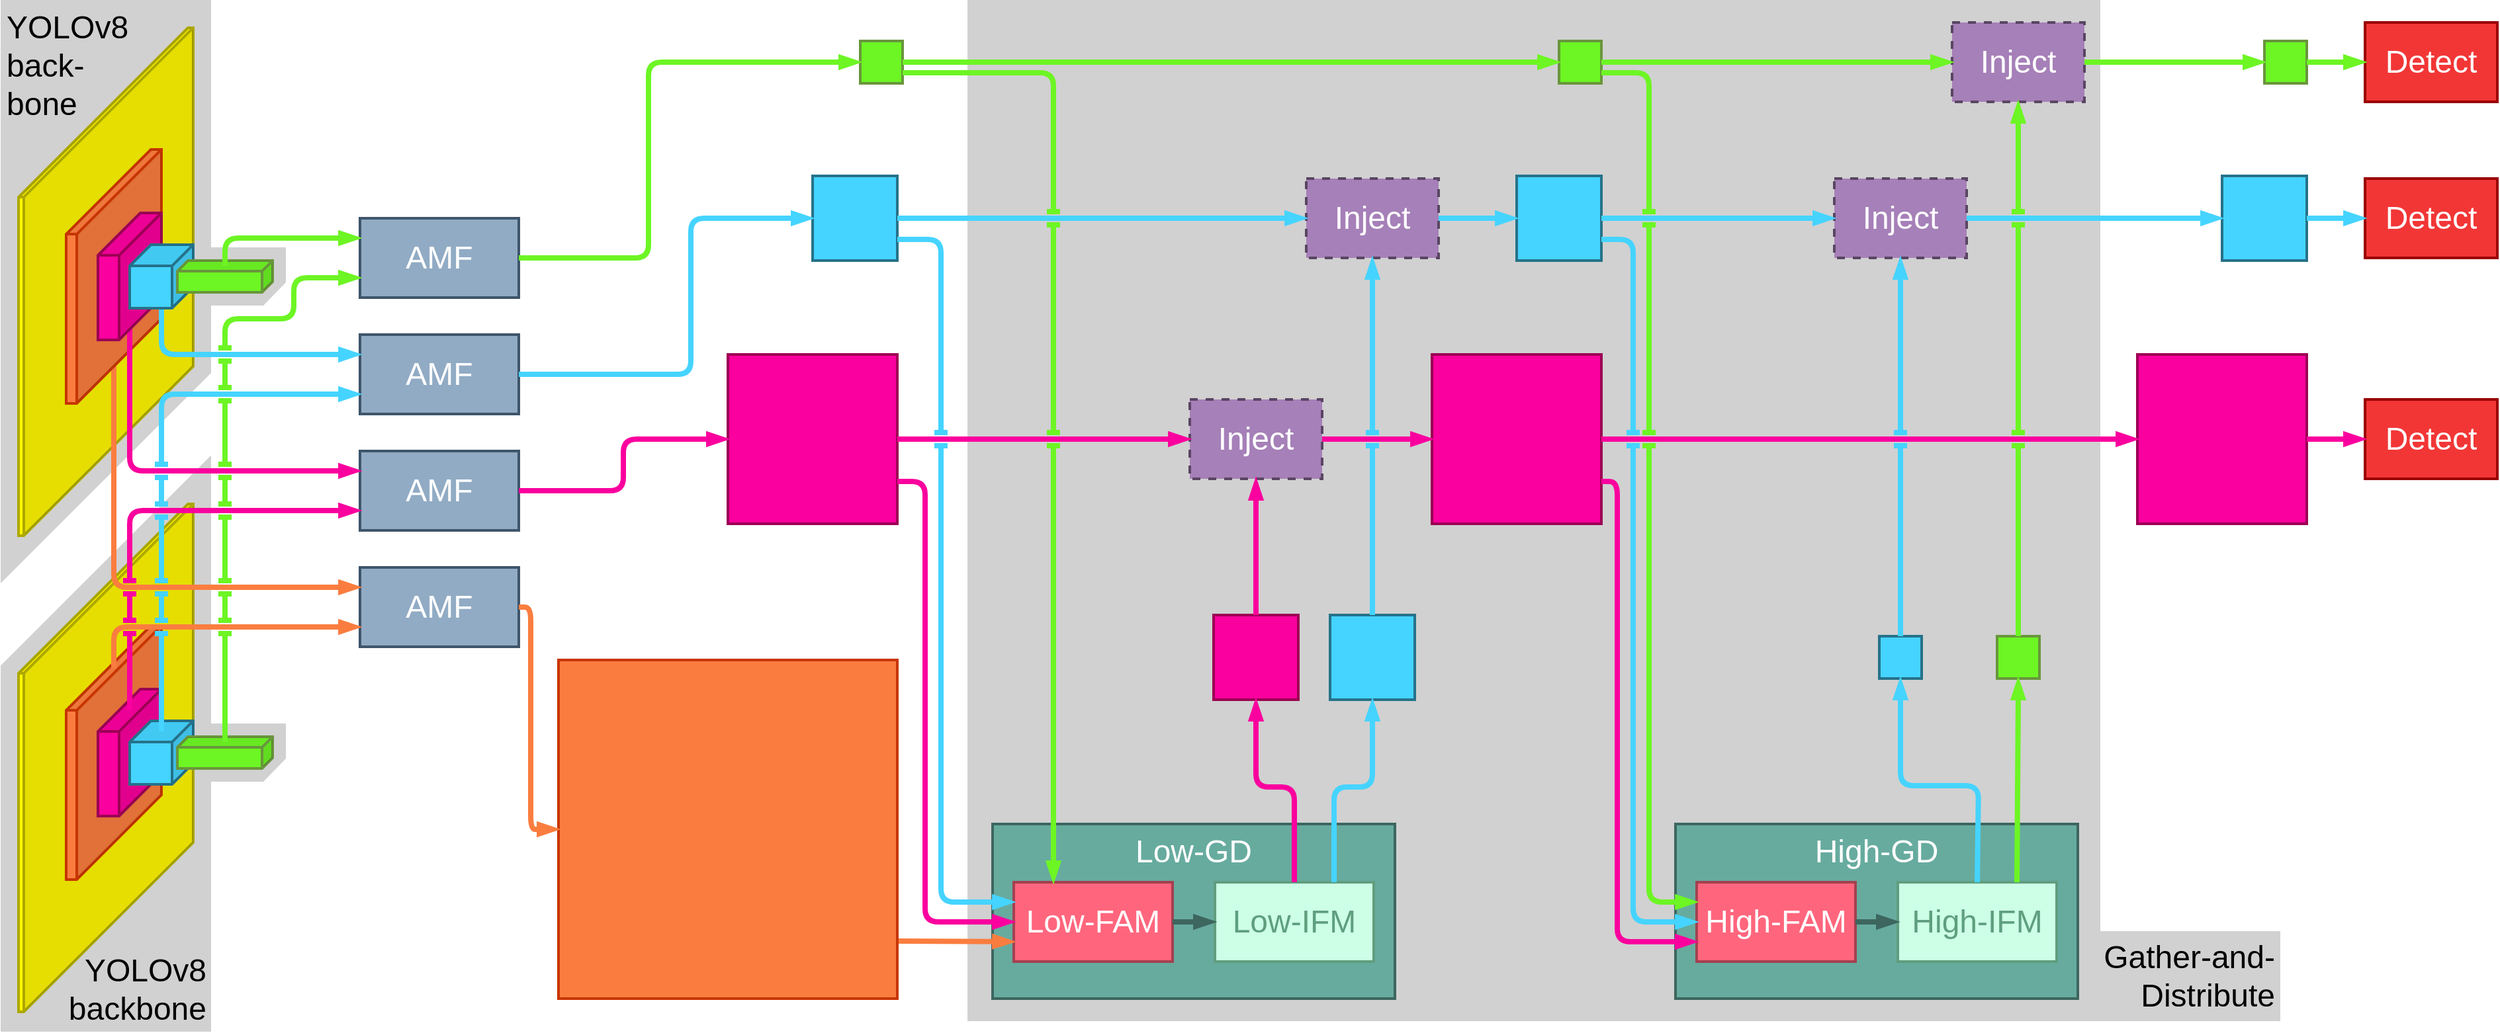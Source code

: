 <mxfile version="24.7.5">
  <diagram name="Page-1" id="CEeZLKcjacY4UeVO37km">
    <mxGraphModel dx="3457" dy="2624" grid="1" gridSize="4" guides="1" tooltips="1" connect="1" arrows="1" fold="1" page="1" pageScale="1" pageWidth="850" pageHeight="1100" background="#FFFFFF" math="0" shadow="0">
      <root>
        <mxCell id="0" />
        <mxCell id="1" parent="0" />
        <mxCell id="OVB7wyxHGMIr1VlEpOxG-22" value="Gather-and-Distribute" style="rounded=0;whiteSpace=wrap;html=1;hachureGap=4;fontFamily=Helvetica;strokeColor=none;fillColor=#D1D1D1;fontColor=#000000;fontSize=24;verticalAlign=middle;align=right;spacing=4;" vertex="1" parent="1">
          <mxGeometry x="1116" y="152" width="140" height="68" as="geometry" />
        </mxCell>
        <mxCell id="OVB7wyxHGMIr1VlEpOxG-21" value="" style="rounded=0;whiteSpace=wrap;html=1;hachureGap=4;fontFamily=Helvetica;strokeColor=none;fillColor=#D1D1D1;fontColor=#000000;fontSize=24;verticalAlign=bottom;align=right;" vertex="1" parent="1">
          <mxGeometry x="264" y="-552" width="856" height="772" as="geometry" />
        </mxCell>
        <mxCell id="OVB7wyxHGMIr1VlEpOxG-20" value="YOLOv8&lt;div&gt;back-&lt;/div&gt;&lt;div&gt;&lt;span style=&quot;background-color: initial;&quot;&gt;bone&lt;/span&gt;&lt;/div&gt;" style="shape=manualInput;whiteSpace=wrap;html=1;hachureGap=4;fontFamily=Helvetica;size=159;align=left;verticalAlign=top;fontSize=24;rounded=0;direction=west;strokeColor=none;spacing=4;spacingTop=-2;fillColor=#D1D1D1;fontColor=#000000;" vertex="1" parent="1">
          <mxGeometry x="-466.5" y="-552" width="159" height="441" as="geometry" />
        </mxCell>
        <mxCell id="OVB7wyxHGMIr1VlEpOxG-16" value="" style="shape=manualInput;whiteSpace=wrap;html=1;hachureGap=4;fontFamily=Architects Daughter;fontSource=https%3A%2F%2Ffonts.googleapis.com%2Fcss%3Ffamily%3DArchitects%2BDaughter;fillColor=#D1D1D1;strokeColor=none;direction=south;flipV=1;size=17;fontColor=#000000;" vertex="1" parent="1">
          <mxGeometry x="-312" y="21.5" width="61" height="17.5" as="geometry" />
        </mxCell>
        <mxCell id="OVB7wyxHGMIr1VlEpOxG-17" value="" style="rounded=0;whiteSpace=wrap;html=1;hachureGap=4;fontFamily=Architects Daughter;fontSource=https%3A%2F%2Ffonts.googleapis.com%2Fcss%3Ffamily%3DArchitects%2BDaughter;strokeColor=none;align=left;verticalAlign=top;fillColor=#D1D1D1;fontColor=#000000;" vertex="1" parent="1">
          <mxGeometry x="-312" y="-5" width="61" height="26.5" as="geometry" />
        </mxCell>
        <mxCell id="OVB7wyxHGMIr1VlEpOxG-18" value="YOLOv8&lt;div&gt;back&lt;span style=&quot;background-color: initial;&quot;&gt;bone&lt;/span&gt;&lt;/div&gt;" style="shape=manualInput;whiteSpace=wrap;html=1;hachureGap=4;fontFamily=Helvetica;size=159;align=right;verticalAlign=bottom;fontSize=24;rounded=0;direction=east;strokeColor=none;spacing=4;spacingBottom=-2;fillColor=#D1D1D1;fontColor=#000000;" vertex="1" parent="1">
          <mxGeometry x="-466.5" y="-207.75" width="159" height="435.75" as="geometry" />
        </mxCell>
        <mxCell id="OVB7wyxHGMIr1VlEpOxG-15" value="" style="shape=manualInput;whiteSpace=wrap;html=1;hachureGap=4;fontFamily=Architects Daughter;fontSource=https%3A%2F%2Ffonts.googleapis.com%2Fcss%3Ffamily%3DArchitects%2BDaughter;fillColor=#D1D1D1;strokeColor=none;direction=south;flipV=1;size=17;fontColor=#000000;" vertex="1" parent="1">
          <mxGeometry x="-311" y="-338.5" width="60" height="17.5" as="geometry" />
        </mxCell>
        <mxCell id="OVB7wyxHGMIr1VlEpOxG-13" value="" style="rounded=0;whiteSpace=wrap;html=1;hachureGap=4;fontFamily=Architects Daughter;fontSource=https%3A%2F%2Ffonts.googleapis.com%2Fcss%3Ffamily%3DArchitects%2BDaughter;strokeColor=none;align=left;verticalAlign=top;fillColor=#D1D1D1;fontColor=#000000;" vertex="1" parent="1">
          <mxGeometry x="-311" y="-365" width="60" height="26.5" as="geometry" />
        </mxCell>
        <mxCell id="pM8Eaurab6oWhcfFiJKy-30" value="AMF" style="rounded=0;whiteSpace=wrap;html=1;fillColor=#91ABC4;fontColor=#ffffff;strokeColor=#3E556B;strokeWidth=2;fontSize=24;align=center;verticalAlign=middle;fontFamily=Helvetica;" parent="1" vertex="1">
          <mxGeometry x="-195" y="-123" width="120" height="60" as="geometry" />
        </mxCell>
        <mxCell id="pM8Eaurab6oWhcfFiJKy-36" value="AMF" style="rounded=0;whiteSpace=wrap;html=1;fillColor=#91ABC4;fontColor=#ffffff;strokeColor=#3E556B;strokeWidth=2;fontSize=24;" parent="1" vertex="1">
          <mxGeometry x="-195" y="-211" width="120" height="60" as="geometry" />
        </mxCell>
        <mxCell id="7vx7D0WDujeL3dgGB3tV-46" value="AMF" style="rounded=0;whiteSpace=wrap;html=1;fillColor=#91ABC4;fontColor=#ffffff;strokeColor=#3E556B;strokeWidth=2;fontSize=24;align=center;verticalAlign=middle;fontFamily=Helvetica;" parent="1" vertex="1">
          <mxGeometry x="-195" y="-299" width="120" height="60" as="geometry" />
        </mxCell>
        <mxCell id="7vx7D0WDujeL3dgGB3tV-48" value="AMF" style="rounded=0;whiteSpace=wrap;html=1;fillColor=#91ABC4;fontColor=#ffffff;strokeColor=#3E556B;strokeWidth=2;fontSize=24;align=center;verticalAlign=middle;fontFamily=Helvetica;" parent="1" vertex="1">
          <mxGeometry x="-195" y="-387" width="120" height="60" as="geometry" />
        </mxCell>
        <mxCell id="pM8Eaurab6oWhcfFiJKy-25" value="" style="shape=cube;whiteSpace=wrap;html=1;boundedLbl=1;backgroundOutline=1;darkOpacity=0.05;darkOpacity2=0.1;flipH=1;size=128;fillColor=#FFF700;fontColor=#000000;strokeColor=#ADA800;fontSize=24;strokeWidth=2;align=center;verticalAlign=middle;fontFamily=Helvetica;rounded=0;" parent="1" vertex="1">
          <mxGeometry x="-453" y="-171" width="132" height="384" as="geometry" />
        </mxCell>
        <mxCell id="7vx7D0WDujeL3dgGB3tV-68" value="" style="shape=cube;whiteSpace=wrap;html=1;boundedLbl=1;backgroundOutline=1;darkOpacity=0.05;darkOpacity2=0.1;flipH=1;size=128;fillColor=#FFF700;fontColor=#000000;strokeColor=#ADA800;fontSize=24;strokeWidth=2;align=center;verticalAlign=middle;fontFamily=Helvetica;rounded=0;" parent="1" vertex="1">
          <mxGeometry x="-453" y="-531" width="132" height="384" as="geometry" />
        </mxCell>
        <mxCell id="pM8Eaurab6oWhcfFiJKy-26" value="" style="shape=cube;whiteSpace=wrap;html=1;boundedLbl=1;backgroundOutline=1;darkOpacity=0.05;darkOpacity2=0.1;flipH=1;size=64;fillColor=#FA7D3F;fontColor=#000000;strokeColor=#C73500;strokeWidth=2;fontSize=24;points=[[0,0,0,0,0],[0,0,0,0,64],[0,0,0,0,128],[0,0,0,4,0],[0,0,0,8,0],[0,0,0,32,160],[0,0,0,36,32],[0,0,0,36,160],[0,0,0,40,32],[0,0,0,64,192],[0,0,0,68,192],[0,0,0,72,64],[0,0,0,72,128],[1,1,0,0,0]];align=center;verticalAlign=middle;fontFamily=Helvetica;" parent="1" vertex="1">
          <mxGeometry x="-417" y="-79" width="72" height="192" as="geometry" />
        </mxCell>
        <mxCell id="7vx7D0WDujeL3dgGB3tV-78" style="edgeStyle=orthogonalEdgeStyle;rounded=1;orthogonalLoop=1;jettySize=auto;html=1;exitX=0;exitY=0;exitDx=36;exitDy=160;exitPerimeter=0;entryX=0;entryY=0.25;entryDx=0;entryDy=0;fillColor=#FA7D3F;strokeColor=#FA7D3F;strokeWidth=4;jumpStyle=line;fontSize=24;align=center;verticalAlign=middle;fontFamily=Helvetica;fontColor=#000000;endArrow=blockThin;endFill=1;curved=0;jumpSize=4;" parent="1" source="7vx7D0WDujeL3dgGB3tV-69" target="pM8Eaurab6oWhcfFiJKy-30" edge="1">
          <mxGeometry relative="1" as="geometry">
            <Array as="points">
              <mxPoint x="-381" y="-108" />
            </Array>
          </mxGeometry>
        </mxCell>
        <mxCell id="7vx7D0WDujeL3dgGB3tV-69" value="" style="shape=cube;whiteSpace=wrap;html=1;boundedLbl=1;backgroundOutline=1;darkOpacity=0.05;darkOpacity2=0.1;flipH=1;size=64;fillColor=#FA7D3F;fontColor=#000000;strokeColor=#C73500;strokeWidth=2;fontSize=24;points=[[0,0,0,0,0],[0,0,0,0,64],[0,0,0,0,128],[0,0,0,4,0],[0,0,0,8,0],[0,0,0,32,160],[0,0,0,36,32],[0,0,0,36,160],[0,0,0,40,32],[0,0,0,64,192],[0,0,0,68,192],[0,0,0,72,64],[0,0,0,72,128],[1,1,0,0,0]];align=center;verticalAlign=middle;fontFamily=Helvetica;" parent="1" vertex="1">
          <mxGeometry x="-417" y="-439" width="72" height="192" as="geometry" />
        </mxCell>
        <mxCell id="pM8Eaurab6oWhcfFiJKy-27" value="" style="shape=cube;whiteSpace=wrap;html=1;boundedLbl=1;backgroundOutline=1;darkOpacity=0.05;darkOpacity2=0.1;flipH=1;size=32;fillColor=#FA009E;fontColor=#ffffff;strokeColor=#9C0053;strokeWidth=2;fontSize=24;points=[[0,0,0,0,0],[0,0,0,0,32],[0,0,0,0,64],[0,0,0,8,0],[0,0,0,16,0],[0,0,0,16,80],[0,0,0,24,0],[0,0,0,24,80],[0,0,0,32,16],[0,0,0,32,96],[0,0,0,40,96],[0,0,0,48,32],[0,0,0,48,64],[1,1,0,0,0]];align=center;verticalAlign=middle;fontFamily=Helvetica;" parent="1" vertex="1">
          <mxGeometry x="-393" y="-31" width="48" height="96" as="geometry" />
        </mxCell>
        <mxCell id="7vx7D0WDujeL3dgGB3tV-77" style="edgeStyle=orthogonalEdgeStyle;rounded=1;orthogonalLoop=1;jettySize=auto;html=1;fillColor=#FFF700;strokeColor=#FA009E;strokeWidth=4;jumpStyle=line;fontSize=24;align=center;verticalAlign=middle;fontFamily=Helvetica;fontColor=#000000;endArrow=blockThin;endFill=1;entryX=0;entryY=0.25;entryDx=0;entryDy=0;curved=0;jumpSize=4;sourcePerimeterSpacing=0;" parent="1" target="pM8Eaurab6oWhcfFiJKy-36" edge="1">
          <mxGeometry relative="1" as="geometry">
            <Array as="points">
              <mxPoint x="-369" y="-196" />
            </Array>
            <mxPoint x="-226" y="-216" as="targetPoint" />
            <mxPoint x="-369" y="-311" as="sourcePoint" />
          </mxGeometry>
        </mxCell>
        <mxCell id="7vx7D0WDujeL3dgGB3tV-70" value="" style="shape=cube;whiteSpace=wrap;html=1;boundedLbl=1;backgroundOutline=1;darkOpacity=0.05;darkOpacity2=0.1;flipH=1;size=32;fillColor=#FA009E;fontColor=#ffffff;strokeColor=#9C0053;strokeWidth=2;fontSize=24;points=[[0,0,0,0,0],[0,0,0,0,32],[0,0,0,0,64],[0,0,0,8,0],[0,0,0,16,0],[0,0,0,16,80],[0,0,0,24,0],[0,0,0,24,80],[0,0,0,32,16],[0,0,0,32,96],[0,0,0,40,96],[0,0,0,48,32],[0,0,0,48,64],[1,1,0,0,0]];align=center;verticalAlign=middle;fontFamily=Helvetica;" parent="1" vertex="1">
          <mxGeometry x="-393" y="-391" width="48" height="96" as="geometry" />
        </mxCell>
        <mxCell id="pM8Eaurab6oWhcfFiJKy-28" value="" style="shape=cube;whiteSpace=wrap;html=1;boundedLbl=1;backgroundOutline=1;darkOpacity=0.05;darkOpacity2=0.1;flipH=1;size=16;fillColor=#45D4FF;fontColor=#ffffff;strokeColor=#25728A;strokeWidth=2;fontSize=24;points=[[0,0,0,0,0],[0,0,0,0,16],[0,0,0,0,32],[0,0,0,8,40],[0,0,0,16,0],[0,0,0,16,48],[0,0,0,24,8],[0,0,0,24,40],[0,0,0,32,0],[0,0,0,32,48],[0,0,0,40,8],[0,0,0,48,16],[0,0,0,48,32],[1,1,0,0,0]];shadow=0;align=center;verticalAlign=middle;fontFamily=Helvetica;gradientColor=none;rounded=0;fillStyle=auto;" parent="1" vertex="1">
          <mxGeometry x="-369" y="-7" width="48" height="48" as="geometry" />
        </mxCell>
        <mxCell id="7vx7D0WDujeL3dgGB3tV-76" style="edgeStyle=orthogonalEdgeStyle;rounded=1;orthogonalLoop=1;jettySize=auto;html=1;exitX=0;exitY=0;exitDx=24;exitDy=40;exitPerimeter=0;entryX=0;entryY=0.25;entryDx=0;entryDy=0;strokeWidth=4;fillColor=#0050ef;strokeColor=#45D4FF;jumpStyle=line;fontSize=24;endArrow=blockThin;endFill=1;curved=0;jumpSize=4;" parent="1" source="7vx7D0WDujeL3dgGB3tV-71" target="7vx7D0WDujeL3dgGB3tV-46" edge="1">
          <mxGeometry relative="1" as="geometry">
            <Array as="points">
              <mxPoint x="-345" y="-284" />
            </Array>
          </mxGeometry>
        </mxCell>
        <mxCell id="7vx7D0WDujeL3dgGB3tV-71" value="" style="shape=cube;whiteSpace=wrap;html=1;boundedLbl=1;backgroundOutline=1;darkOpacity=0.05;darkOpacity2=0.1;flipH=1;size=16;fillColor=#45D4FF;fontColor=#ffffff;strokeColor=#25728A;strokeWidth=2;fontSize=24;points=[[0,0,0,0,0],[0,0,0,0,16],[0,0,0,0,32],[0,0,0,8,40],[0,0,0,16,0],[0,0,0,16,48],[0,0,0,24,8],[0,0,0,24,40],[0,0,0,32,0],[0,0,0,32,48],[0,0,0,40,8],[0,0,0,48,16],[0,0,0,48,32],[1,1,0,0,0]];shadow=0;align=center;verticalAlign=middle;fontFamily=Helvetica;gradientColor=none;rounded=0;fillStyle=auto;" parent="1" vertex="1">
          <mxGeometry x="-369" y="-367" width="48" height="48" as="geometry" />
        </mxCell>
        <mxCell id="pM8Eaurab6oWhcfFiJKy-29" value="" style="shape=cube;whiteSpace=wrap;html=1;boundedLbl=1;backgroundOutline=1;darkOpacity=0.05;darkOpacity2=0.1;flipH=1;size=8;fillColor=#6DF524;fontColor=#ffffff;strokeColor=#69963C;strokeWidth=2;gradientColor=none;shadow=0;fontSize=24;points=[[0,0,0,0,0],[0,0,0,0,8],[0,0,0,0,16],[0,0,0,4,20],[0,0,0,8,24],[0,0,0,32,0],[0,0,0,36,4],[0,0,0,36,20],[0,0,0,40,24],[0,0,0,64,0],[0,0,0,68,4],[0,0,0,72,8],[0,0,0,72,16],[1,1,0,0,0]];align=center;verticalAlign=middle;fontFamily=Helvetica;" parent="1" vertex="1">
          <mxGeometry x="-333" y="5" width="72" height="24" as="geometry" />
        </mxCell>
        <mxCell id="7vx7D0WDujeL3dgGB3tV-72" value="" style="shape=cube;whiteSpace=wrap;html=1;boundedLbl=1;backgroundOutline=1;darkOpacity=0.05;darkOpacity2=0.1;flipH=1;size=8;strokeWidth=2;shadow=0;fontSize=24;points=[[0,0,0,0,0],[0,0,0,0,8],[0,0,0,0,16],[0,0,0,4,20],[0,0,0,8,24],[0,0,0,32,0],[0,0,0,36,4],[0,0,0,36,20],[0,0,0,40,24],[0,0,0,64,0],[0,0,0,68,4],[0,0,0,72,8],[0,0,0,72,16],[1,1,0,0,0]];fillStyle=auto;fillColor=#6DF524;strokeColor=#69963C;fontColor=#ffffff;align=center;verticalAlign=middle;fontFamily=Helvetica;gradientColor=none;rounded=0;" parent="1" vertex="1">
          <mxGeometry x="-333" y="-355" width="72" height="24" as="geometry" />
        </mxCell>
        <mxCell id="7vx7D0WDujeL3dgGB3tV-75" style="edgeStyle=orthogonalEdgeStyle;rounded=1;orthogonalLoop=1;jettySize=auto;html=1;exitX=0;exitY=0;exitDx=36;exitDy=4;exitPerimeter=0;entryX=0;entryY=0.25;entryDx=0;entryDy=0;fillColor=#008a00;strokeColor=#6DF524;strokeWidth=4;jumpStyle=line;fontSize=24;endArrow=blockThin;endFill=1;curved=0;jumpSize=4;" parent="1" source="7vx7D0WDujeL3dgGB3tV-72" target="7vx7D0WDujeL3dgGB3tV-48" edge="1">
          <mxGeometry relative="1" as="geometry">
            <Array as="points">
              <mxPoint x="-297" y="-372" />
            </Array>
          </mxGeometry>
        </mxCell>
        <mxCell id="7vx7D0WDujeL3dgGB3tV-67" style="edgeStyle=orthogonalEdgeStyle;rounded=1;orthogonalLoop=1;jettySize=auto;html=1;exitX=0;exitY=0;exitDx=36;exitDy=32;exitPerimeter=0;entryX=0;entryY=0.75;entryDx=0;entryDy=0;fillColor=#FA7D3F;strokeColor=#FA7D3F;strokeWidth=4;jumpStyle=line;fontSize=24;align=center;verticalAlign=middle;fontFamily=Helvetica;fontColor=#000000;endArrow=blockThin;endFill=1;curved=0;jumpSize=4;" parent="1" source="pM8Eaurab6oWhcfFiJKy-26" target="pM8Eaurab6oWhcfFiJKy-30" edge="1">
          <mxGeometry relative="1" as="geometry">
            <Array as="points">
              <mxPoint x="-381" y="-78" />
            </Array>
          </mxGeometry>
        </mxCell>
        <mxCell id="7vx7D0WDujeL3dgGB3tV-59" style="edgeStyle=orthogonalEdgeStyle;rounded=1;orthogonalLoop=1;jettySize=auto;html=1;exitX=0;exitY=0;exitDx=24;exitDy=16;exitPerimeter=0;entryX=0;entryY=0.75;entryDx=0;entryDy=0;strokeWidth=4;fillColor=#FFF700;strokeColor=#FA009E;jumpStyle=line;fontSize=24;align=center;verticalAlign=middle;fontFamily=Helvetica;fontColor=#000000;endArrow=blockThin;endFill=1;curved=0;jumpSize=4;" parent="1" source="pM8Eaurab6oWhcfFiJKy-27" target="pM8Eaurab6oWhcfFiJKy-36" edge="1">
          <mxGeometry relative="1" as="geometry">
            <Array as="points">
              <mxPoint x="-369" y="-166" />
            </Array>
          </mxGeometry>
        </mxCell>
        <mxCell id="7vx7D0WDujeL3dgGB3tV-65" style="edgeStyle=orthogonalEdgeStyle;rounded=1;orthogonalLoop=1;jettySize=auto;html=1;exitX=0;exitY=0;exitDx=24;exitDy=8;exitPerimeter=0;entryX=0;entryY=0.75;entryDx=0;entryDy=0;fillColor=#0050ef;strokeColor=#45D4FF;strokeWidth=4;jumpStyle=line;fontSize=24;endArrow=blockThin;endFill=1;curved=0;jumpSize=4;" parent="1" source="pM8Eaurab6oWhcfFiJKy-28" target="7vx7D0WDujeL3dgGB3tV-46" edge="1">
          <mxGeometry relative="1" as="geometry">
            <Array as="points">
              <mxPoint x="-345" y="-254" />
            </Array>
          </mxGeometry>
        </mxCell>
        <mxCell id="7vx7D0WDujeL3dgGB3tV-66" style="edgeStyle=orthogonalEdgeStyle;rounded=1;orthogonalLoop=1;jettySize=auto;html=1;exitX=0;exitY=0;exitDx=36;exitDy=4;exitPerimeter=0;entryX=0;entryY=0.75;entryDx=0;entryDy=0;fillColor=#008a00;strokeColor=#6DF524;strokeWidth=4;jumpStyle=line;fontSize=24;jumpSize=4;endArrow=blockThin;endFill=1;curved=0;" parent="1" source="pM8Eaurab6oWhcfFiJKy-29" target="7vx7D0WDujeL3dgGB3tV-48" edge="1">
          <mxGeometry relative="1" as="geometry">
            <Array as="points">
              <mxPoint x="-297" y="-311" />
              <mxPoint x="-245" y="-311" />
              <mxPoint x="-245" y="-342" />
            </Array>
          </mxGeometry>
        </mxCell>
        <mxCell id="7vx7D0WDujeL3dgGB3tV-34" value="High-GD" style="rounded=0;whiteSpace=wrap;html=1;align=center;verticalAlign=top;fontSize=24;fillColor=#67AB9F;fontColor=#ffffff;strokeColor=#3D665F;strokeWidth=2;" parent="1" vertex="1">
          <mxGeometry x="799" y="71" width="304" height="132" as="geometry" />
        </mxCell>
        <mxCell id="7vx7D0WDujeL3dgGB3tV-12" value="Low-GD" style="rounded=0;whiteSpace=wrap;html=1;align=center;verticalAlign=top;fontSize=24;fillColor=#67AB9F;strokeColor=#3D665F;fontColor=#ffffff;strokeWidth=2;fontFamily=Helvetica;" parent="1" vertex="1">
          <mxGeometry x="283" y="71" width="304" height="132" as="geometry" />
        </mxCell>
        <mxCell id="pM8Eaurab6oWhcfFiJKy-39" value="" style="rounded=0;whiteSpace=wrap;html=1;fillColor=#6DF524;fontColor=#ffffff;strokeColor=#69963C;strokeWidth=2;gradientColor=none;shadow=0;fontSize=24;fillStyle=auto;align=center;verticalAlign=middle;fontFamily=Helvetica;" parent="1" vertex="1">
          <mxGeometry x="183" y="-521" width="32" height="32" as="geometry" />
        </mxCell>
        <mxCell id="pM8Eaurab6oWhcfFiJKy-41" value="" style="rounded=0;whiteSpace=wrap;html=1;fillColor=#FA009E;fontColor=#ffffff;strokeColor=#9C0053;strokeWidth=2;fontSize=24;align=center;verticalAlign=middle;fontFamily=Helvetica;" parent="1" vertex="1">
          <mxGeometry x="83" y="-284" width="128" height="128" as="geometry" />
        </mxCell>
        <mxCell id="pM8Eaurab6oWhcfFiJKy-42" value="" style="rounded=0;whiteSpace=wrap;html=1;fillColor=#FA7D3F;fontColor=#000000;strokeColor=#C73500;strokeWidth=2;fontSize=24;align=center;verticalAlign=middle;fontFamily=Helvetica;" parent="1" vertex="1">
          <mxGeometry x="-45" y="-53" width="256" height="256" as="geometry" />
        </mxCell>
        <mxCell id="pM8Eaurab6oWhcfFiJKy-43" value="Inject" style="rounded=0;whiteSpace=wrap;html=1;fillColor=#A680B8;fontColor=#ffffff;strokeColor=#5A4563;fontSize=24;glass=0;shadow=0;strokeWidth=2;dashed=1;align=center;verticalAlign=middle;fontFamily=Helvetica;" parent="1" vertex="1">
          <mxGeometry x="432" y="-250" width="100" height="60" as="geometry" />
        </mxCell>
        <mxCell id="pM8Eaurab6oWhcfFiJKy-44" value="Inject" style="rounded=0;whiteSpace=wrap;html=1;fillColor=#A680B8;fontColor=#ffffff;strokeColor=#5A4563;fontSize=24;glass=0;shadow=0;strokeWidth=2;dashed=1;align=center;verticalAlign=middle;fontFamily=Helvetica;" parent="1" vertex="1">
          <mxGeometry x="520" y="-417" width="100" height="60" as="geometry" />
        </mxCell>
        <mxCell id="7vx7D0WDujeL3dgGB3tV-1" value="" style="rounded=0;whiteSpace=wrap;html=1;fillColor=#6DF524;fontColor=#ffffff;strokeColor=#69963C;strokeWidth=2;gradientColor=none;shadow=0;fontSize=24;fillStyle=auto;align=center;verticalAlign=middle;fontFamily=Helvetica;" parent="1" vertex="1">
          <mxGeometry x="711" y="-521" width="32" height="32" as="geometry" />
        </mxCell>
        <mxCell id="7vx7D0WDujeL3dgGB3tV-2" value="" style="rounded=0;whiteSpace=wrap;html=1;fillColor=#45D4FF;fontColor=#ffffff;strokeColor=#25728A;strokeWidth=2;fontSize=24;shadow=0;align=center;verticalAlign=middle;fontFamily=Helvetica;gradientColor=none;fillStyle=auto;" parent="1" vertex="1">
          <mxGeometry x="679" y="-419" width="64" height="64" as="geometry" />
        </mxCell>
        <mxCell id="7vx7D0WDujeL3dgGB3tV-3" value="" style="rounded=0;whiteSpace=wrap;html=1;fillColor=#FA009E;fontColor=#ffffff;strokeColor=#9C0053;strokeWidth=2;fontSize=24;align=center;verticalAlign=middle;fontFamily=Helvetica;" parent="1" vertex="1">
          <mxGeometry x="615" y="-284" width="128" height="128" as="geometry" />
        </mxCell>
        <mxCell id="7vx7D0WDujeL3dgGB3tV-6" value="Inject" style="rounded=0;whiteSpace=wrap;html=1;fillColor=#A680B8;fontColor=#ffffff;strokeColor=#5A4563;fontSize=24;strokeWidth=2;dashed=1;" parent="1" vertex="1">
          <mxGeometry x="1008" y="-535" width="100" height="60" as="geometry" />
        </mxCell>
        <mxCell id="7vx7D0WDujeL3dgGB3tV-7" value="" style="rounded=0;whiteSpace=wrap;html=1;fillColor=#6DF524;fontColor=#ffffff;strokeColor=#69963C;strokeWidth=2;gradientColor=none;shadow=0;fontSize=24;fillStyle=auto;align=center;verticalAlign=middle;fontFamily=Helvetica;" parent="1" vertex="1">
          <mxGeometry x="1244" y="-521" width="32" height="32" as="geometry" />
        </mxCell>
        <mxCell id="7vx7D0WDujeL3dgGB3tV-8" value="" style="rounded=0;whiteSpace=wrap;html=1;fillColor=#45D4FF;fontColor=#ffffff;strokeColor=#25728A;strokeWidth=2;fontSize=24;shadow=0;align=center;verticalAlign=middle;fontFamily=Helvetica;gradientColor=none;fillStyle=auto;" parent="1" vertex="1">
          <mxGeometry x="1212" y="-419" width="64" height="64" as="geometry" />
        </mxCell>
        <mxCell id="7vx7D0WDujeL3dgGB3tV-9" value="" style="rounded=0;whiteSpace=wrap;html=1;fillColor=#FA009E;fontColor=#ffffff;strokeColor=#9C0053;strokeWidth=2;fontSize=24;align=center;verticalAlign=middle;fontFamily=Helvetica;" parent="1" vertex="1">
          <mxGeometry x="1148" y="-284" width="128" height="128" as="geometry" />
        </mxCell>
        <mxCell id="7vx7D0WDujeL3dgGB3tV-19" value="" style="rounded=0;whiteSpace=wrap;html=1;fillColor=#FA009E;fontColor=#ffffff;strokeColor=#9C0053;strokeWidth=2;fontSize=24;align=center;verticalAlign=middle;fontFamily=Helvetica;" parent="1" vertex="1">
          <mxGeometry x="450" y="-87" width="64" height="64" as="geometry" />
        </mxCell>
        <mxCell id="7vx7D0WDujeL3dgGB3tV-22" value="" style="rounded=0;whiteSpace=wrap;html=1;fillColor=#45D4FF;fontColor=#ffffff;strokeColor=#25728A;strokeWidth=2;fontSize=24;shadow=0;align=center;verticalAlign=middle;fontFamily=Helvetica;gradientColor=none;fillStyle=auto;" parent="1" vertex="1">
          <mxGeometry x="538" y="-87" width="64" height="64" as="geometry" />
        </mxCell>
        <mxCell id="7vx7D0WDujeL3dgGB3tV-32" value="" style="rounded=0;whiteSpace=wrap;html=1;fillColor=#45D4FF;fontColor=#ffffff;strokeColor=#25728A;strokeWidth=2;fontSize=24;aspect=fixed;shadow=0;align=center;verticalAlign=middle;fontFamily=Helvetica;gradientColor=none;fillStyle=auto;" parent="1" vertex="1">
          <mxGeometry x="953" y="-71" width="32" height="32" as="geometry" />
        </mxCell>
        <mxCell id="7vx7D0WDujeL3dgGB3tV-37" value="" style="rounded=0;whiteSpace=wrap;html=1;fillColor=#6DF524;fontColor=#ffffff;strokeColor=#69963C;strokeWidth=2;fontSize=24;aspect=fixed;shadow=0;fillStyle=auto;align=center;verticalAlign=middle;fontFamily=Helvetica;gradientColor=none;" parent="1" vertex="1">
          <mxGeometry x="1042" y="-71" width="32" height="32" as="geometry" />
        </mxCell>
        <mxCell id="7vx7D0WDujeL3dgGB3tV-111" value="Detect" style="rounded=0;whiteSpace=wrap;html=1;fillColor=#F23636;fontColor=#ffffff;strokeColor=#990000;fontSize=24;strokeWidth=2;gradientColor=none;" parent="1" vertex="1">
          <mxGeometry x="1320" y="-535" width="100" height="60" as="geometry" />
        </mxCell>
        <mxCell id="7vx7D0WDujeL3dgGB3tV-112" value="Detect" style="rounded=0;whiteSpace=wrap;html=1;fillColor=#F23636;fontColor=#ffffff;strokeColor=#990000;fontSize=24;strokeWidth=2;gradientColor=none;" parent="1" vertex="1">
          <mxGeometry x="1320" y="-417" width="100" height="60" as="geometry" />
        </mxCell>
        <mxCell id="7vx7D0WDujeL3dgGB3tV-113" value="Detect" style="rounded=0;whiteSpace=wrap;html=1;fillColor=#F23636;fontColor=#ffffff;strokeColor=#990000;fontSize=24;strokeWidth=2;gradientColor=none;" parent="1" vertex="1">
          <mxGeometry x="1320" y="-250" width="100" height="60" as="geometry" />
        </mxCell>
        <mxCell id="7vx7D0WDujeL3dgGB3tV-35" value="High-FAM" style="rounded=0;whiteSpace=wrap;html=1;fontSize=24;fillColor=#FF667D;fontColor=#ffffff;strokeColor=#A34150;strokeWidth=2;align=center;verticalAlign=middle;fontFamily=Helvetica;" parent="1" vertex="1">
          <mxGeometry x="815" y="115" width="120" height="60" as="geometry" />
        </mxCell>
        <mxCell id="7vx7D0WDujeL3dgGB3tV-36" value="&lt;font color=&quot;#5f9e7e&quot;&gt;High&lt;span style=&quot;background-color: initial; font-size: 24px;&quot;&gt;-IFM&lt;/span&gt;&lt;/font&gt;" style="rounded=0;whiteSpace=wrap;html=1;fontSize=24;fillColor=#CCFFE6;fontColor=#ffffff;strokeColor=#5F9E7E;strokeWidth=2;align=center;verticalAlign=middle;fontFamily=Helvetica;" parent="1" vertex="1">
          <mxGeometry x="967" y="115" width="120" height="60" as="geometry" />
        </mxCell>
        <mxCell id="7vx7D0WDujeL3dgGB3tV-10" value="Low-FAM" style="rounded=0;whiteSpace=wrap;html=1;fontSize=24;fillColor=#FF667D;strokeColor=#A34150;fontColor=#ffffff;strokeWidth=2;" parent="1" vertex="1">
          <mxGeometry x="299" y="115" width="120" height="60" as="geometry" />
        </mxCell>
        <mxCell id="7vx7D0WDujeL3dgGB3tV-11" value="&lt;font color=&quot;#5f9e7e&quot;&gt;Low-IFM&lt;/font&gt;" style="rounded=0;whiteSpace=wrap;html=1;fontSize=24;fillColor=#CCFFE6;strokeColor=#5F9E7E;fontColor=#ffffff;strokeWidth=2;align=center;verticalAlign=middle;fontFamily=Helvetica;" parent="1" vertex="1">
          <mxGeometry x="451" y="115" width="120" height="60" as="geometry" />
        </mxCell>
        <mxCell id="7vx7D0WDujeL3dgGB3tV-5" value="Inject" style="rounded=0;whiteSpace=wrap;html=1;fillColor=#A680B8;fontColor=#ffffff;strokeColor=#5A4563;fontSize=24;strokeWidth=2;dashed=1;align=center;verticalAlign=middle;fontFamily=Helvetica;" parent="1" vertex="1">
          <mxGeometry x="919" y="-417" width="100" height="60" as="geometry" />
        </mxCell>
        <mxCell id="pM8Eaurab6oWhcfFiJKy-40" value="" style="rounded=0;whiteSpace=wrap;html=1;fillColor=#45D4FF;fontColor=#ffffff;strokeColor=#25728A;strokeWidth=2;fontSize=24;shadow=0;align=center;verticalAlign=middle;fontFamily=Helvetica;gradientColor=none;fillStyle=auto;" parent="1" vertex="1">
          <mxGeometry x="147" y="-419" width="64" height="64" as="geometry" />
        </mxCell>
        <mxCell id="7vx7D0WDujeL3dgGB3tV-82" style="edgeStyle=orthogonalEdgeStyle;rounded=1;orthogonalLoop=1;jettySize=auto;html=1;exitX=1;exitY=0.5;exitDx=0;exitDy=0;entryX=0;entryY=0.5;entryDx=0;entryDy=0;fillColor=#45D4FF;strokeColor=#6DF524;strokeWidth=4;jumpStyle=line;fontSize=24;shadow=0;fillStyle=auto;align=center;verticalAlign=middle;fontFamily=Helvetica;fontColor=#ffffff;gradientColor=none;targetPerimeterSpacing=0;sourcePerimeterSpacing=36;endArrow=blockThin;endFill=1;curved=0;jumpSize=4;" parent="1" source="7vx7D0WDujeL3dgGB3tV-48" target="pM8Eaurab6oWhcfFiJKy-39" edge="1">
          <mxGeometry relative="1" as="geometry">
            <Array as="points">
              <mxPoint x="23" y="-357" />
              <mxPoint x="23" y="-505" />
            </Array>
          </mxGeometry>
        </mxCell>
        <mxCell id="7vx7D0WDujeL3dgGB3tV-79" style="edgeStyle=orthogonalEdgeStyle;rounded=1;orthogonalLoop=1;jettySize=auto;html=1;exitX=1;exitY=0.5;exitDx=0;exitDy=0;entryX=0;entryY=0.5;entryDx=0;entryDy=0;fillColor=#FA7D3F;strokeColor=#FA7D3F;strokeWidth=4;jumpStyle=line;fontSize=24;align=center;verticalAlign=middle;fontFamily=Helvetica;fontColor=#000000;endArrow=blockThin;endFill=1;curved=0;jumpSize=4;" parent="1" source="pM8Eaurab6oWhcfFiJKy-30" target="pM8Eaurab6oWhcfFiJKy-42" edge="1">
          <mxGeometry relative="1" as="geometry">
            <Array as="points">
              <mxPoint x="-66" y="-93" />
              <mxPoint x="-66" y="75" />
            </Array>
          </mxGeometry>
        </mxCell>
        <mxCell id="7vx7D0WDujeL3dgGB3tV-80" style="edgeStyle=orthogonalEdgeStyle;rounded=1;orthogonalLoop=1;jettySize=auto;html=1;exitX=1;exitY=0.5;exitDx=0;exitDy=0;entryX=0;entryY=0.5;entryDx=0;entryDy=0;fillColor=#FFF700;strokeColor=#FA009E;strokeWidth=4;jumpStyle=line;fontSize=24;align=center;verticalAlign=middle;fontFamily=Helvetica;fontColor=#000000;endArrow=blockThin;endFill=1;curved=0;jumpSize=4;" parent="1" source="pM8Eaurab6oWhcfFiJKy-36" target="pM8Eaurab6oWhcfFiJKy-41" edge="1">
          <mxGeometry relative="1" as="geometry" />
        </mxCell>
        <mxCell id="7vx7D0WDujeL3dgGB3tV-93" style="edgeStyle=orthogonalEdgeStyle;rounded=1;orthogonalLoop=1;jettySize=auto;html=1;exitX=1;exitY=0.5;exitDx=0;exitDy=0;entryX=0;entryY=0.5;entryDx=0;entryDy=0;fillColor=#0050ef;strokeColor=#45D4FF;strokeWidth=4;jumpStyle=line;fontSize=24;endArrow=blockThin;endFill=1;curved=0;jumpSize=4;" parent="1" source="pM8Eaurab6oWhcfFiJKy-40" target="pM8Eaurab6oWhcfFiJKy-44" edge="1">
          <mxGeometry relative="1" as="geometry" />
        </mxCell>
        <mxCell id="7vx7D0WDujeL3dgGB3tV-94" style="edgeStyle=orthogonalEdgeStyle;rounded=1;orthogonalLoop=1;jettySize=auto;html=1;exitX=1;exitY=0.5;exitDx=0;exitDy=0;entryX=0;entryY=0.5;entryDx=0;entryDy=0;fillColor=#FFF700;strokeColor=#FA009E;strokeWidth=4;jumpStyle=line;fontSize=24;align=center;verticalAlign=middle;fontFamily=Helvetica;fontColor=#000000;endArrow=blockThin;endFill=1;curved=0;jumpSize=4;" parent="1" source="pM8Eaurab6oWhcfFiJKy-41" target="pM8Eaurab6oWhcfFiJKy-43" edge="1">
          <mxGeometry relative="1" as="geometry" />
        </mxCell>
        <mxCell id="7vx7D0WDujeL3dgGB3tV-95" style="edgeStyle=orthogonalEdgeStyle;rounded=1;orthogonalLoop=1;jettySize=auto;html=1;exitX=1;exitY=0.5;exitDx=0;exitDy=0;entryX=0;entryY=0.5;entryDx=0;entryDy=0;fillColor=#FFF700;strokeColor=#FA009E;strokeWidth=4;jumpStyle=line;fontSize=24;align=center;verticalAlign=middle;fontFamily=Helvetica;fontColor=#000000;endArrow=blockThin;endFill=1;curved=0;jumpSize=4;" parent="1" source="pM8Eaurab6oWhcfFiJKy-43" target="7vx7D0WDujeL3dgGB3tV-3" edge="1">
          <mxGeometry relative="1" as="geometry" />
        </mxCell>
        <mxCell id="7vx7D0WDujeL3dgGB3tV-96" style="edgeStyle=orthogonalEdgeStyle;rounded=1;orthogonalLoop=1;jettySize=auto;html=1;exitX=1;exitY=0.5;exitDx=0;exitDy=0;entryX=0;entryY=0.5;entryDx=0;entryDy=0;fillColor=#0050ef;strokeColor=#45D4FF;strokeWidth=4;jumpStyle=line;fontSize=24;endArrow=blockThin;endFill=1;curved=0;jumpSize=4;" parent="1" source="pM8Eaurab6oWhcfFiJKy-44" target="7vx7D0WDujeL3dgGB3tV-2" edge="1">
          <mxGeometry relative="1" as="geometry" />
        </mxCell>
        <mxCell id="7vx7D0WDujeL3dgGB3tV-101" style="edgeStyle=orthogonalEdgeStyle;rounded=1;orthogonalLoop=1;jettySize=auto;html=1;exitX=1;exitY=0.5;exitDx=0;exitDy=0;entryX=0;entryY=0.5;entryDx=0;entryDy=0;fillColor=#45D4FF;strokeColor=#6DF524;strokeWidth=4;jumpStyle=line;fontSize=24;shadow=0;fillStyle=auto;align=center;verticalAlign=middle;fontFamily=Helvetica;fontColor=#ffffff;gradientColor=none;endArrow=blockThin;endFill=1;curved=0;jumpSize=4;" parent="1" source="7vx7D0WDujeL3dgGB3tV-1" target="7vx7D0WDujeL3dgGB3tV-6" edge="1">
          <mxGeometry relative="1" as="geometry" />
        </mxCell>
        <mxCell id="7vx7D0WDujeL3dgGB3tV-103" style="edgeStyle=orthogonalEdgeStyle;rounded=1;orthogonalLoop=1;jettySize=auto;html=1;exitX=1;exitY=0.5;exitDx=0;exitDy=0;entryX=0;entryY=0.5;entryDx=0;entryDy=0;fillColor=#0050ef;strokeColor=#45D4FF;strokeWidth=4;jumpStyle=line;fontSize=24;endArrow=blockThin;endFill=1;curved=0;jumpSize=4;" parent="1" source="7vx7D0WDujeL3dgGB3tV-2" target="7vx7D0WDujeL3dgGB3tV-5" edge="1">
          <mxGeometry relative="1" as="geometry" />
        </mxCell>
        <mxCell id="7vx7D0WDujeL3dgGB3tV-105" style="edgeStyle=orthogonalEdgeStyle;rounded=1;orthogonalLoop=1;jettySize=auto;html=1;exitX=1;exitY=0.5;exitDx=0;exitDy=0;entryX=0;entryY=0.5;entryDx=0;entryDy=0;fillColor=#FFF700;strokeColor=#FA009E;strokeWidth=4;jumpStyle=line;fontSize=24;align=center;verticalAlign=middle;fontFamily=Helvetica;fontColor=#000000;endArrow=blockThin;endFill=1;curved=0;jumpSize=4;" parent="1" source="7vx7D0WDujeL3dgGB3tV-3" target="7vx7D0WDujeL3dgGB3tV-9" edge="1">
          <mxGeometry relative="1" as="geometry" />
        </mxCell>
        <mxCell id="7vx7D0WDujeL3dgGB3tV-104" style="edgeStyle=orthogonalEdgeStyle;rounded=1;orthogonalLoop=1;jettySize=auto;html=1;exitX=1;exitY=0.5;exitDx=0;exitDy=0;entryX=0;entryY=0.5;entryDx=0;entryDy=0;fillColor=#0050ef;strokeColor=#45D4FF;strokeWidth=4;jumpStyle=line;fontSize=24;endArrow=blockThin;endFill=1;curved=0;jumpSize=4;" parent="1" source="7vx7D0WDujeL3dgGB3tV-5" target="7vx7D0WDujeL3dgGB3tV-8" edge="1">
          <mxGeometry relative="1" as="geometry" />
        </mxCell>
        <mxCell id="7vx7D0WDujeL3dgGB3tV-102" style="edgeStyle=orthogonalEdgeStyle;rounded=1;orthogonalLoop=1;jettySize=auto;html=1;exitX=1;exitY=0.5;exitDx=0;exitDy=0;entryX=0;entryY=0.5;entryDx=0;entryDy=0;fillColor=#45D4FF;strokeColor=#6DF524;strokeWidth=4;jumpStyle=line;fontSize=24;shadow=0;fillStyle=auto;align=center;verticalAlign=middle;fontFamily=Helvetica;fontColor=#ffffff;gradientColor=none;endArrow=blockThin;endFill=1;curved=0;jumpSize=4;" parent="1" source="7vx7D0WDujeL3dgGB3tV-6" target="7vx7D0WDujeL3dgGB3tV-7" edge="1">
          <mxGeometry relative="1" as="geometry">
            <mxPoint x="1163" y="-505" as="sourcePoint" />
          </mxGeometry>
        </mxCell>
        <mxCell id="7vx7D0WDujeL3dgGB3tV-114" style="edgeStyle=orthogonalEdgeStyle;rounded=1;orthogonalLoop=1;jettySize=auto;html=1;exitX=1;exitY=0.5;exitDx=0;exitDy=0;entryX=0;entryY=0.5;entryDx=0;entryDy=0;fillColor=#45D4FF;strokeColor=#6DF524;strokeWidth=4;jumpStyle=line;fontSize=24;shadow=0;fillStyle=auto;align=center;verticalAlign=middle;fontFamily=Helvetica;fontColor=#ffffff;gradientColor=none;endArrow=blockThin;endFill=1;curved=0;jumpSize=4;" parent="1" source="7vx7D0WDujeL3dgGB3tV-7" target="7vx7D0WDujeL3dgGB3tV-111" edge="1">
          <mxGeometry relative="1" as="geometry" />
        </mxCell>
        <mxCell id="7vx7D0WDujeL3dgGB3tV-115" style="edgeStyle=orthogonalEdgeStyle;rounded=1;orthogonalLoop=1;jettySize=auto;html=1;exitX=1;exitY=0.5;exitDx=0;exitDy=0;entryX=0;entryY=0.5;entryDx=0;entryDy=0;fillColor=#0050ef;strokeColor=#45D4FF;strokeWidth=4;jumpStyle=line;fontSize=24;endArrow=blockThin;endFill=1;curved=0;jumpSize=4;" parent="1" source="7vx7D0WDujeL3dgGB3tV-8" target="7vx7D0WDujeL3dgGB3tV-112" edge="1">
          <mxGeometry relative="1" as="geometry" />
        </mxCell>
        <mxCell id="7vx7D0WDujeL3dgGB3tV-116" style="edgeStyle=orthogonalEdgeStyle;rounded=1;orthogonalLoop=1;jettySize=auto;html=1;exitX=1;exitY=0.5;exitDx=0;exitDy=0;fillColor=#FFF700;strokeColor=#FA009E;strokeWidth=4;jumpStyle=line;fontSize=24;align=center;verticalAlign=middle;fontFamily=Helvetica;fontColor=#000000;endArrow=blockThin;endFill=1;targetPerimeterSpacing=0;endSize=6;jumpSize=4;entryX=0;entryY=0.5;entryDx=0;entryDy=0;curved=0;" parent="1" source="7vx7D0WDujeL3dgGB3tV-9" target="7vx7D0WDujeL3dgGB3tV-113" edge="1">
          <mxGeometry relative="1" as="geometry">
            <mxPoint x="1316" y="-220" as="targetPoint" />
          </mxGeometry>
        </mxCell>
        <mxCell id="7vx7D0WDujeL3dgGB3tV-91" style="edgeStyle=orthogonalEdgeStyle;rounded=1;orthogonalLoop=1;jettySize=auto;html=1;exitX=0.5;exitY=0;exitDx=0;exitDy=0;entryX=0.5;entryY=1;entryDx=0;entryDy=0;fillColor=#FFF700;strokeColor=#FA009E;strokeWidth=4;jumpStyle=line;fontSize=24;align=center;verticalAlign=middle;fontFamily=Helvetica;fontColor=#000000;endArrow=blockThin;endFill=1;curved=0;jumpSize=4;" parent="1" source="7vx7D0WDujeL3dgGB3tV-19" target="pM8Eaurab6oWhcfFiJKy-43" edge="1">
          <mxGeometry relative="1" as="geometry" />
        </mxCell>
        <mxCell id="7vx7D0WDujeL3dgGB3tV-92" style="edgeStyle=orthogonalEdgeStyle;rounded=1;orthogonalLoop=1;jettySize=auto;html=1;exitX=0.5;exitY=0;exitDx=0;exitDy=0;entryX=0.5;entryY=1;entryDx=0;entryDy=0;fillColor=#0050ef;strokeColor=#45D4FF;strokeWidth=4;jumpStyle=line;fontSize=24;endArrow=blockThin;endFill=1;curved=0;jumpSize=4;" parent="1" source="7vx7D0WDujeL3dgGB3tV-22" target="pM8Eaurab6oWhcfFiJKy-44" edge="1">
          <mxGeometry relative="1" as="geometry" />
        </mxCell>
        <mxCell id="7vx7D0WDujeL3dgGB3tV-109" style="edgeStyle=orthogonalEdgeStyle;rounded=1;orthogonalLoop=1;jettySize=auto;html=1;exitX=0.5;exitY=0;exitDx=0;exitDy=0;entryX=0.5;entryY=1;entryDx=0;entryDy=0;fillColor=#0050ef;strokeColor=#45D4FF;strokeWidth=4;jumpStyle=line;fontSize=24;endArrow=blockThin;endFill=1;flowAnimation=0;curved=0;jumpSize=4;" parent="1" source="7vx7D0WDujeL3dgGB3tV-32" target="7vx7D0WDujeL3dgGB3tV-5" edge="1">
          <mxGeometry relative="1" as="geometry" />
        </mxCell>
        <mxCell id="7vx7D0WDujeL3dgGB3tV-110" style="edgeStyle=orthogonalEdgeStyle;rounded=1;orthogonalLoop=1;jettySize=auto;html=1;exitX=0.5;exitY=0;exitDx=0;exitDy=0;entryX=0.5;entryY=1;entryDx=0;entryDy=0;fillColor=#45D4FF;strokeColor=#6DF524;strokeWidth=4;jumpStyle=line;fontSize=24;shadow=0;fillStyle=auto;align=center;verticalAlign=middle;fontFamily=Helvetica;fontColor=#ffffff;gradientColor=none;endArrow=blockThin;endFill=1;curved=0;jumpSize=4;" parent="1" source="7vx7D0WDujeL3dgGB3tV-37" target="7vx7D0WDujeL3dgGB3tV-6" edge="1">
          <mxGeometry relative="1" as="geometry" />
        </mxCell>
        <mxCell id="7vx7D0WDujeL3dgGB3tV-81" style="edgeStyle=orthogonalEdgeStyle;rounded=1;orthogonalLoop=1;jettySize=auto;html=1;exitX=1;exitY=0.5;exitDx=0;exitDy=0;entryX=0;entryY=0.5;entryDx=0;entryDy=0;fillColor=#0050ef;strokeColor=#45D4FF;strokeWidth=4;jumpStyle=line;fontSize=24;endArrow=blockThin;endFill=1;curved=0;jumpSize=4;" parent="1" source="7vx7D0WDujeL3dgGB3tV-46" target="pM8Eaurab6oWhcfFiJKy-40" edge="1">
          <mxGeometry relative="1" as="geometry">
            <Array as="points">
              <mxPoint x="55" y="-269" />
              <mxPoint x="55" y="-387" />
            </Array>
          </mxGeometry>
        </mxCell>
        <mxCell id="7vx7D0WDujeL3dgGB3tV-86" style="edgeStyle=orthogonalEdgeStyle;rounded=1;orthogonalLoop=1;jettySize=auto;html=1;exitX=1;exitY=0.75;exitDx=0;exitDy=0;entryX=0;entryY=0.25;entryDx=0;entryDy=0;fillColor=#0050ef;strokeColor=#45D4FF;strokeWidth=4;jumpStyle=line;fontSize=24;endArrow=blockThin;endFill=1;curved=0;jumpSize=4;" parent="1" source="pM8Eaurab6oWhcfFiJKy-40" target="7vx7D0WDujeL3dgGB3tV-10" edge="1">
          <mxGeometry relative="1" as="geometry">
            <Array as="points">
              <mxPoint x="244" y="-371" />
              <mxPoint x="244" y="130" />
            </Array>
          </mxGeometry>
        </mxCell>
        <mxCell id="7vx7D0WDujeL3dgGB3tV-85" style="edgeStyle=orthogonalEdgeStyle;rounded=1;orthogonalLoop=1;jettySize=auto;html=1;entryX=0;entryY=0.5;entryDx=0;entryDy=0;fillColor=#FFF700;strokeColor=#FA009E;strokeWidth=4;jumpStyle=line;fontSize=24;align=center;verticalAlign=middle;fontFamily=Helvetica;fontColor=#000000;endArrow=blockThin;endFill=1;curved=0;jumpSize=4;exitX=1;exitY=0.75;exitDx=0;exitDy=0;" parent="1" source="pM8Eaurab6oWhcfFiJKy-41" target="7vx7D0WDujeL3dgGB3tV-10" edge="1">
          <mxGeometry relative="1" as="geometry">
            <Array as="points">
              <mxPoint x="232" y="-188" />
              <mxPoint x="232" y="145" />
            </Array>
            <mxPoint x="239" y="-195" as="sourcePoint" />
          </mxGeometry>
        </mxCell>
        <mxCell id="7vx7D0WDujeL3dgGB3tV-84" style="edgeStyle=orthogonalEdgeStyle;rounded=1;orthogonalLoop=1;jettySize=auto;html=1;entryX=0;entryY=0.75;entryDx=0;entryDy=0;fillColor=#FA7D3F;strokeColor=#FA7D3F;strokeWidth=4;jumpStyle=line;fontSize=24;align=center;verticalAlign=middle;fontFamily=Helvetica;fontColor=#000000;endArrow=blockThin;endFill=1;exitX=1.004;exitY=0.83;exitDx=0;exitDy=0;exitPerimeter=0;curved=0;jumpSize=4;" parent="1" source="pM8Eaurab6oWhcfFiJKy-42" target="7vx7D0WDujeL3dgGB3tV-10" edge="1">
          <mxGeometry relative="1" as="geometry">
            <mxPoint x="303.0" y="-53.0" as="sourcePoint" />
            <Array as="points" />
          </mxGeometry>
        </mxCell>
        <mxCell id="7vx7D0WDujeL3dgGB3tV-87" style="edgeStyle=orthogonalEdgeStyle;rounded=1;orthogonalLoop=1;jettySize=auto;html=1;exitX=1;exitY=0.75;exitDx=0;exitDy=0;fillColor=#45D4FF;strokeColor=#6DF524;strokeWidth=4;jumpStyle=line;fontSize=24;shadow=0;fillStyle=auto;align=center;verticalAlign=middle;fontFamily=Helvetica;fontColor=#ffffff;gradientColor=none;endArrow=blockThin;endFill=1;entryX=0.25;entryY=0;entryDx=0;entryDy=0;curved=0;jumpSize=4;" parent="1" source="pM8Eaurab6oWhcfFiJKy-39" target="7vx7D0WDujeL3dgGB3tV-10" edge="1">
          <mxGeometry relative="1" as="geometry">
            <Array as="points">
              <mxPoint x="329" y="-497" />
            </Array>
          </mxGeometry>
        </mxCell>
        <mxCell id="7vx7D0WDujeL3dgGB3tV-88" style="edgeStyle=orthogonalEdgeStyle;rounded=1;orthogonalLoop=1;jettySize=auto;html=1;exitX=0.5;exitY=0;exitDx=0;exitDy=0;entryX=0.5;entryY=1;entryDx=0;entryDy=0;fillColor=#FFF700;strokeColor=#FA009E;strokeWidth=4;jumpStyle=line;fontSize=24;align=center;verticalAlign=middle;fontFamily=Helvetica;fontColor=#000000;endArrow=blockThin;endFill=1;curved=0;jumpSize=4;" parent="1" source="7vx7D0WDujeL3dgGB3tV-11" target="7vx7D0WDujeL3dgGB3tV-19" edge="1">
          <mxGeometry relative="1" as="geometry">
            <Array as="points">
              <mxPoint x="511" y="43" />
              <mxPoint x="482" y="43" />
            </Array>
          </mxGeometry>
        </mxCell>
        <mxCell id="7vx7D0WDujeL3dgGB3tV-89" style="edgeStyle=orthogonalEdgeStyle;rounded=1;orthogonalLoop=1;jettySize=auto;html=1;exitX=0.75;exitY=0;exitDx=0;exitDy=0;entryX=0.5;entryY=1;entryDx=0;entryDy=0;fillColor=#0050ef;strokeColor=#45D4FF;strokeWidth=4;jumpStyle=line;fontSize=24;endArrow=blockThin;endFill=1;curved=0;jumpSize=4;" parent="1" source="7vx7D0WDujeL3dgGB3tV-11" target="7vx7D0WDujeL3dgGB3tV-22" edge="1">
          <mxGeometry relative="1" as="geometry">
            <Array as="points">
              <mxPoint x="541" y="43" />
              <mxPoint x="570" y="43" />
            </Array>
          </mxGeometry>
        </mxCell>
        <mxCell id="7vx7D0WDujeL3dgGB3tV-99" style="edgeStyle=orthogonalEdgeStyle;rounded=1;orthogonalLoop=1;jettySize=auto;html=1;exitX=1;exitY=0.75;exitDx=0;exitDy=0;entryX=0;entryY=0.5;entryDx=0;entryDy=0;fillColor=#0050ef;strokeColor=#45D4FF;strokeWidth=4;jumpStyle=line;fontSize=24;endArrow=blockThin;endFill=1;curved=0;jumpSize=4;" parent="1" source="7vx7D0WDujeL3dgGB3tV-2" target="7vx7D0WDujeL3dgGB3tV-35" edge="1">
          <mxGeometry relative="1" as="geometry">
            <Array as="points">
              <mxPoint x="767" y="-371" />
              <mxPoint x="767" y="145" />
            </Array>
          </mxGeometry>
        </mxCell>
        <mxCell id="7vx7D0WDujeL3dgGB3tV-98" style="edgeStyle=orthogonalEdgeStyle;rounded=1;orthogonalLoop=1;jettySize=auto;html=1;exitX=1;exitY=0.75;exitDx=0;exitDy=0;entryX=0;entryY=0.75;entryDx=0;entryDy=0;fillColor=#FFF700;strokeColor=#FA009E;strokeWidth=4;jumpStyle=line;fontSize=24;align=center;verticalAlign=middle;fontFamily=Helvetica;fontColor=#000000;endArrow=blockThin;endFill=1;curved=0;jumpSize=4;" parent="1" source="7vx7D0WDujeL3dgGB3tV-3" target="7vx7D0WDujeL3dgGB3tV-35" edge="1">
          <mxGeometry relative="1" as="geometry">
            <Array as="points">
              <mxPoint x="755" y="-188" />
              <mxPoint x="755" y="160" />
            </Array>
          </mxGeometry>
        </mxCell>
        <mxCell id="7vx7D0WDujeL3dgGB3tV-107" style="edgeStyle=orthogonalEdgeStyle;rounded=1;orthogonalLoop=1;jettySize=auto;html=1;exitX=0.5;exitY=0;exitDx=0;exitDy=0;entryX=0.5;entryY=1;entryDx=0;entryDy=0;fillColor=#0050ef;strokeColor=#45D4FF;strokeWidth=4;jumpStyle=line;fontSize=24;endArrow=blockThin;endFill=1;curved=0;jumpSize=4;" parent="1" source="7vx7D0WDujeL3dgGB3tV-36" target="7vx7D0WDujeL3dgGB3tV-32" edge="1">
          <mxGeometry relative="1" as="geometry">
            <Array as="points">
              <mxPoint x="1028" y="115" />
              <mxPoint x="1028" y="42" />
              <mxPoint x="969" y="42" />
            </Array>
          </mxGeometry>
        </mxCell>
        <mxCell id="7vx7D0WDujeL3dgGB3tV-108" style="edgeStyle=orthogonalEdgeStyle;rounded=1;orthogonalLoop=1;jettySize=auto;html=1;exitX=0.75;exitY=0;exitDx=0;exitDy=0;entryX=0.5;entryY=1;entryDx=0;entryDy=0;fillColor=#45D4FF;strokeColor=#6DF524;strokeWidth=4;jumpStyle=line;fontSize=24;shadow=0;fillStyle=auto;align=center;verticalAlign=middle;fontFamily=Helvetica;fontColor=#ffffff;gradientColor=none;endArrow=blockThin;endFill=1;curved=0;jumpSize=4;" parent="1" source="7vx7D0WDujeL3dgGB3tV-36" target="7vx7D0WDujeL3dgGB3tV-37" edge="1">
          <mxGeometry relative="1" as="geometry" />
        </mxCell>
        <mxCell id="bm74WSFMPmSMuRxj-Bah-39" style="edgeStyle=orthogonalEdgeStyle;rounded=1;orthogonalLoop=1;jettySize=auto;html=1;entryX=0;entryY=0.25;entryDx=0;entryDy=0;fillColor=#45D4FF;strokeColor=#6DF524;strokeWidth=4;jumpStyle=line;fontSize=24;shadow=0;fillStyle=auto;align=center;verticalAlign=middle;fontFamily=Helvetica;fontColor=#ffffff;gradientColor=none;endArrow=blockThin;endFill=1;curved=0;jumpSize=4;exitX=1;exitY=0.75;exitDx=0;exitDy=0;" parent="1" target="7vx7D0WDujeL3dgGB3tV-35" edge="1" source="7vx7D0WDujeL3dgGB3tV-1">
          <mxGeometry relative="1" as="geometry">
            <Array as="points">
              <mxPoint x="779" y="-497" />
              <mxPoint x="779" y="130" />
            </Array>
            <mxPoint x="745" y="-497" as="sourcePoint" />
            <mxPoint x="815" y="72" as="targetPoint" />
          </mxGeometry>
        </mxCell>
        <mxCell id="7vx7D0WDujeL3dgGB3tV-97" style="edgeStyle=orthogonalEdgeStyle;rounded=1;orthogonalLoop=1;jettySize=auto;html=1;exitX=1;exitY=0.5;exitDx=0;exitDy=0;entryX=0;entryY=0.5;entryDx=0;entryDy=0;fillColor=#45D4FF;strokeColor=#6DF524;strokeWidth=4;jumpStyle=line;fontSize=24;shadow=0;fillStyle=auto;align=center;verticalAlign=middle;fontFamily=Helvetica;fontColor=#ffffff;gradientColor=none;endArrow=blockThin;endFill=1;curved=0;jumpSize=4;" parent="1" source="pM8Eaurab6oWhcfFiJKy-39" target="7vx7D0WDujeL3dgGB3tV-1" edge="1">
          <mxGeometry relative="1" as="geometry" />
        </mxCell>
        <mxCell id="7vx7D0WDujeL3dgGB3tV-106" style="edgeStyle=orthogonalEdgeStyle;rounded=1;orthogonalLoop=1;jettySize=auto;html=1;exitX=1;exitY=0.5;exitDx=0;exitDy=0;entryX=0;entryY=0.5;entryDx=0;entryDy=0;strokeWidth=4;fillColor=#a0522d;strokeColor=#3D665F;fontSize=24;curved=0;jumpSize=4;endArrow=blockThin;endFill=1;" parent="1" source="7vx7D0WDujeL3dgGB3tV-35" target="7vx7D0WDujeL3dgGB3tV-36" edge="1">
          <mxGeometry relative="1" as="geometry">
            <Array as="points">
              <mxPoint x="952" y="145" />
              <mxPoint x="952" y="145" />
            </Array>
          </mxGeometry>
        </mxCell>
        <mxCell id="7vx7D0WDujeL3dgGB3tV-90" style="edgeStyle=orthogonalEdgeStyle;rounded=1;orthogonalLoop=1;jettySize=auto;html=1;exitX=1;exitY=0.5;exitDx=0;exitDy=0;entryX=0;entryY=0.5;entryDx=0;entryDy=0;fillColor=#a0522d;strokeColor=#3D665F;strokeWidth=4;fontSize=24;curved=0;jumpSize=4;endArrow=blockThin;endFill=1;" parent="1" source="7vx7D0WDujeL3dgGB3tV-10" target="7vx7D0WDujeL3dgGB3tV-11" edge="1">
          <mxGeometry relative="1" as="geometry" />
        </mxCell>
      </root>
    </mxGraphModel>
  </diagram>
</mxfile>
